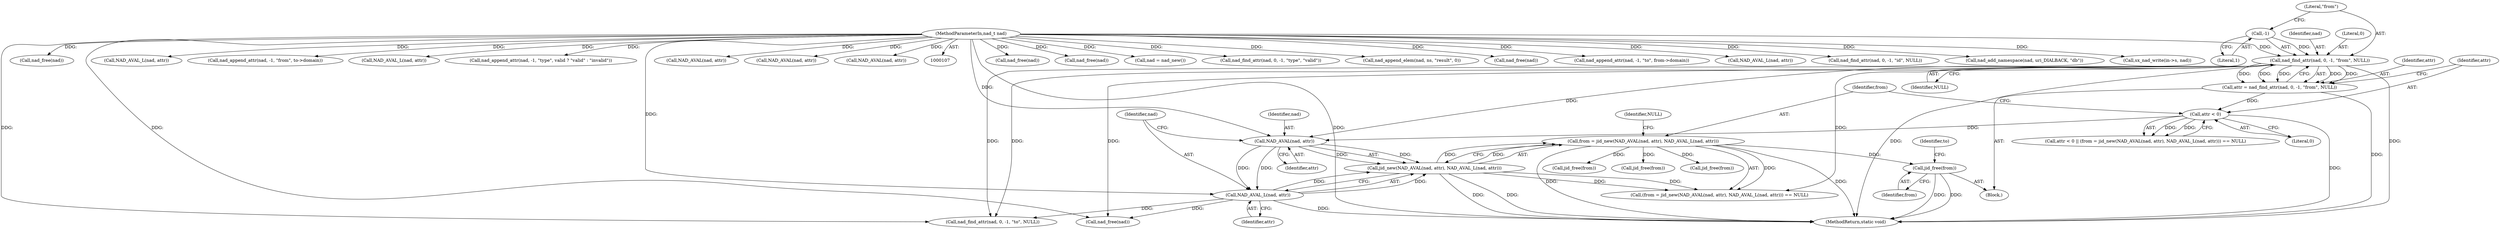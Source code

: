 digraph "0_jabberd2_aabcffae560d5fd00cd1d2ffce5d760353cf0a4d_0@API" {
"1000422" [label="(Call,jid_free(from))"];
"1000133" [label="(Call,from = jid_new(NAD_AVAL(nad, attr), NAD_AVAL_L(nad, attr)))"];
"1000135" [label="(Call,jid_new(NAD_AVAL(nad, attr), NAD_AVAL_L(nad, attr)))"];
"1000136" [label="(Call,NAD_AVAL(nad, attr))"];
"1000120" [label="(Call,nad_find_attr(nad, 0, -1, \"from\", NULL))"];
"1000109" [label="(MethodParameterIn,nad_t nad)"];
"1000123" [label="(Call,-1)"];
"1000129" [label="(Call,attr < 0)"];
"1000118" [label="(Call,attr = nad_find_attr(nad, 0, -1, \"from\", NULL))"];
"1000139" [label="(Call,NAD_AVAL_L(nad, attr))"];
"1000123" [label="(Call,-1)"];
"1000423" [label="(Identifier,from)"];
"1000358" [label="(Call,nad_free(nad))"];
"1000240" [label="(Call,nad_free(nad))"];
"1000136" [label="(Call,NAD_AVAL(nad, attr))"];
"1000364" [label="(Call,nad = nad_new())"];
"1000121" [label="(Identifier,nad)"];
"1000255" [label="(Call,nad_find_attr(nad, 0, -1, \"type\", \"valid\"))"];
"1000373" [label="(Call,nad_append_elem(nad, ns, \"result\", 0))"];
"1000129" [label="(Call,attr < 0)"];
"1000425" [label="(Identifier,to)"];
"1000422" [label="(Call,jid_free(from))"];
"1000126" [label="(Identifier,NULL)"];
"1000205" [label="(Call,nad_free(nad))"];
"1000378" [label="(Call,nad_append_attr(nad, -1, \"to\", from->domain))"];
"1000219" [label="(Call,NAD_AVAL_L(nad, attr))"];
"1000124" [label="(Literal,1)"];
"1000138" [label="(Identifier,attr)"];
"1000125" [label="(Literal,\"from\")"];
"1000109" [label="(MethodParameterIn,nad_t nad)"];
"1000142" [label="(Identifier,NULL)"];
"1000186" [label="(Call,nad_find_attr(nad, 0, -1, \"id\", NULL))"];
"1000369" [label="(Call,nad_add_namespace(nad, uri_DIALBACK, \"db\"))"];
"1000403" [label="(Call,sx_nad_write(in->s, nad))"];
"1000426" [label="(MethodReturn,static void)"];
"1000181" [label="(Call,nad_free(nad))"];
"1000110" [label="(Block,)"];
"1000152" [label="(Call,nad_find_attr(nad, 0, -1, \"to\", NULL))"];
"1000133" [label="(Call,from = jid_new(NAD_AVAL(nad, attr), NAD_AVAL_L(nad, attr)))"];
"1000137" [label="(Identifier,nad)"];
"1000134" [label="(Identifier,from)"];
"1000119" [label="(Identifier,attr)"];
"1000140" [label="(Identifier,nad)"];
"1000128" [label="(Call,attr < 0 || (from = jid_new(NAD_AVAL(nad, attr), NAD_AVAL_L(nad, attr))) == NULL)"];
"1000135" [label="(Call,jid_new(NAD_AVAL(nad, attr), NAD_AVAL_L(nad, attr)))"];
"1000118" [label="(Call,attr = nad_find_attr(nad, 0, -1, \"from\", NULL))"];
"1000236" [label="(Call,jid_free(from))"];
"1000141" [label="(Identifier,attr)"];
"1000120" [label="(Call,nad_find_attr(nad, 0, -1, \"from\", NULL))"];
"1000171" [label="(Call,NAD_AVAL_L(nad, attr))"];
"1000386" [label="(Call,nad_append_attr(nad, -1, \"from\", to->domain))"];
"1000230" [label="(Call,NAD_AVAL_L(nad, attr))"];
"1000139" [label="(Call,NAD_AVAL_L(nad, attr))"];
"1000122" [label="(Literal,0)"];
"1000131" [label="(Literal,0)"];
"1000394" [label="(Call,nad_append_attr(nad, -1, \"type\", valid ? \"valid\" : \"invalid\"))"];
"1000201" [label="(Call,jid_free(from))"];
"1000179" [label="(Call,jid_free(from))"];
"1000147" [label="(Call,nad_free(nad))"];
"1000132" [label="(Call,(from = jid_new(NAD_AVAL(nad, attr), NAD_AVAL_L(nad, attr))) == NULL)"];
"1000216" [label="(Call,NAD_AVAL(nad, attr))"];
"1000130" [label="(Identifier,attr)"];
"1000233" [label="(Call,NAD_AVAL(nad, attr))"];
"1000168" [label="(Call,NAD_AVAL(nad, attr))"];
"1000422" -> "1000110"  [label="AST: "];
"1000422" -> "1000423"  [label="CFG: "];
"1000423" -> "1000422"  [label="AST: "];
"1000425" -> "1000422"  [label="CFG: "];
"1000422" -> "1000426"  [label="DDG: "];
"1000422" -> "1000426"  [label="DDG: "];
"1000133" -> "1000422"  [label="DDG: "];
"1000133" -> "1000132"  [label="AST: "];
"1000133" -> "1000135"  [label="CFG: "];
"1000134" -> "1000133"  [label="AST: "];
"1000135" -> "1000133"  [label="AST: "];
"1000142" -> "1000133"  [label="CFG: "];
"1000133" -> "1000426"  [label="DDG: "];
"1000133" -> "1000426"  [label="DDG: "];
"1000133" -> "1000132"  [label="DDG: "];
"1000135" -> "1000133"  [label="DDG: "];
"1000135" -> "1000133"  [label="DDG: "];
"1000133" -> "1000179"  [label="DDG: "];
"1000133" -> "1000201"  [label="DDG: "];
"1000133" -> "1000236"  [label="DDG: "];
"1000135" -> "1000139"  [label="CFG: "];
"1000136" -> "1000135"  [label="AST: "];
"1000139" -> "1000135"  [label="AST: "];
"1000135" -> "1000426"  [label="DDG: "];
"1000135" -> "1000426"  [label="DDG: "];
"1000135" -> "1000132"  [label="DDG: "];
"1000135" -> "1000132"  [label="DDG: "];
"1000136" -> "1000135"  [label="DDG: "];
"1000136" -> "1000135"  [label="DDG: "];
"1000139" -> "1000135"  [label="DDG: "];
"1000139" -> "1000135"  [label="DDG: "];
"1000136" -> "1000138"  [label="CFG: "];
"1000137" -> "1000136"  [label="AST: "];
"1000138" -> "1000136"  [label="AST: "];
"1000140" -> "1000136"  [label="CFG: "];
"1000120" -> "1000136"  [label="DDG: "];
"1000109" -> "1000136"  [label="DDG: "];
"1000129" -> "1000136"  [label="DDG: "];
"1000136" -> "1000139"  [label="DDG: "];
"1000136" -> "1000139"  [label="DDG: "];
"1000120" -> "1000118"  [label="AST: "];
"1000120" -> "1000126"  [label="CFG: "];
"1000121" -> "1000120"  [label="AST: "];
"1000122" -> "1000120"  [label="AST: "];
"1000123" -> "1000120"  [label="AST: "];
"1000125" -> "1000120"  [label="AST: "];
"1000126" -> "1000120"  [label="AST: "];
"1000118" -> "1000120"  [label="CFG: "];
"1000120" -> "1000426"  [label="DDG: "];
"1000120" -> "1000426"  [label="DDG: "];
"1000120" -> "1000118"  [label="DDG: "];
"1000120" -> "1000118"  [label="DDG: "];
"1000120" -> "1000118"  [label="DDG: "];
"1000120" -> "1000118"  [label="DDG: "];
"1000120" -> "1000118"  [label="DDG: "];
"1000109" -> "1000120"  [label="DDG: "];
"1000123" -> "1000120"  [label="DDG: "];
"1000120" -> "1000132"  [label="DDG: "];
"1000120" -> "1000147"  [label="DDG: "];
"1000120" -> "1000152"  [label="DDG: "];
"1000120" -> "1000152"  [label="DDG: "];
"1000109" -> "1000107"  [label="AST: "];
"1000109" -> "1000426"  [label="DDG: "];
"1000109" -> "1000139"  [label="DDG: "];
"1000109" -> "1000147"  [label="DDG: "];
"1000109" -> "1000152"  [label="DDG: "];
"1000109" -> "1000168"  [label="DDG: "];
"1000109" -> "1000171"  [label="DDG: "];
"1000109" -> "1000181"  [label="DDG: "];
"1000109" -> "1000186"  [label="DDG: "];
"1000109" -> "1000205"  [label="DDG: "];
"1000109" -> "1000216"  [label="DDG: "];
"1000109" -> "1000219"  [label="DDG: "];
"1000109" -> "1000230"  [label="DDG: "];
"1000109" -> "1000233"  [label="DDG: "];
"1000109" -> "1000240"  [label="DDG: "];
"1000109" -> "1000255"  [label="DDG: "];
"1000109" -> "1000358"  [label="DDG: "];
"1000109" -> "1000364"  [label="DDG: "];
"1000109" -> "1000369"  [label="DDG: "];
"1000109" -> "1000373"  [label="DDG: "];
"1000109" -> "1000378"  [label="DDG: "];
"1000109" -> "1000386"  [label="DDG: "];
"1000109" -> "1000394"  [label="DDG: "];
"1000109" -> "1000403"  [label="DDG: "];
"1000123" -> "1000124"  [label="CFG: "];
"1000124" -> "1000123"  [label="AST: "];
"1000125" -> "1000123"  [label="CFG: "];
"1000129" -> "1000128"  [label="AST: "];
"1000129" -> "1000131"  [label="CFG: "];
"1000130" -> "1000129"  [label="AST: "];
"1000131" -> "1000129"  [label="AST: "];
"1000134" -> "1000129"  [label="CFG: "];
"1000128" -> "1000129"  [label="CFG: "];
"1000129" -> "1000426"  [label="DDG: "];
"1000129" -> "1000128"  [label="DDG: "];
"1000129" -> "1000128"  [label="DDG: "];
"1000118" -> "1000129"  [label="DDG: "];
"1000118" -> "1000110"  [label="AST: "];
"1000119" -> "1000118"  [label="AST: "];
"1000130" -> "1000118"  [label="CFG: "];
"1000118" -> "1000426"  [label="DDG: "];
"1000139" -> "1000141"  [label="CFG: "];
"1000140" -> "1000139"  [label="AST: "];
"1000141" -> "1000139"  [label="AST: "];
"1000139" -> "1000426"  [label="DDG: "];
"1000139" -> "1000147"  [label="DDG: "];
"1000139" -> "1000152"  [label="DDG: "];
}
